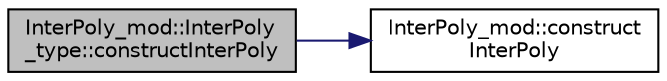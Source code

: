 digraph "InterPoly_mod::InterPoly_type::constructInterPoly"
{
 // LATEX_PDF_SIZE
  edge [fontname="Helvetica",fontsize="10",labelfontname="Helvetica",labelfontsize="10"];
  node [fontname="Helvetica",fontsize="10",shape=record];
  rankdir="LR";
  Node1 [label="InterPoly_mod::InterPoly\l_type::constructInterPoly",height=0.2,width=0.4,color="black", fillcolor="grey75", style="filled", fontcolor="black",tooltip="This is the constructor for objects of type InterPoly_type."];
  Node1 -> Node2 [color="midnightblue",fontsize="10",style="solid",fontname="Helvetica"];
  Node2 [label="InterPoly_mod::construct\lInterPoly",height=0.2,width=0.4,color="black", fillcolor="white", style="filled",URL="$namespaceInterPoly__mod.html#a7d1321edd49af62fa5cb2dd6a26aef9e",tooltip="This is the constructor for objects of type InterPoly_type."];
}
